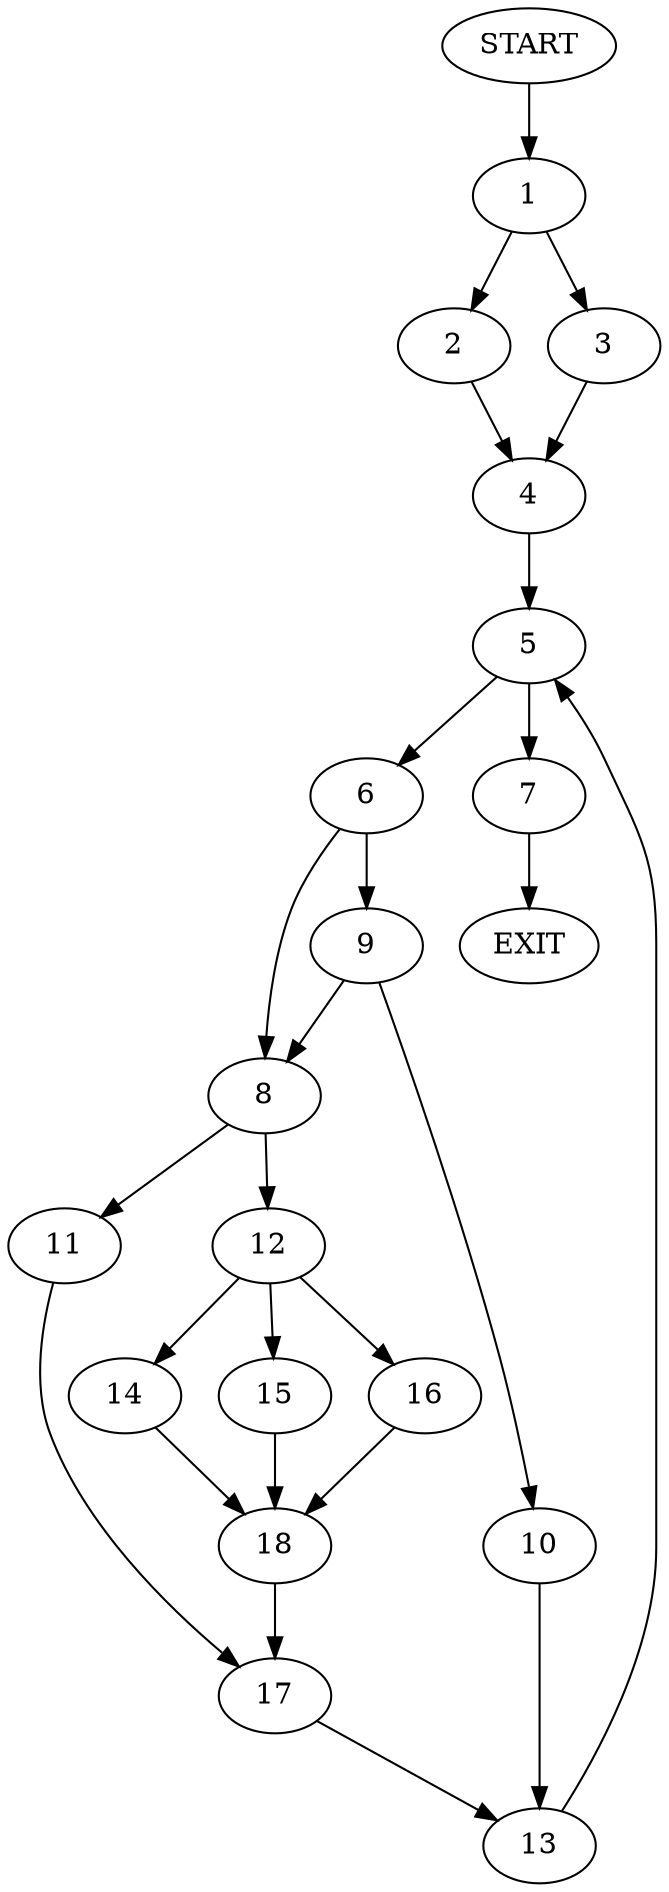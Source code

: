 digraph {
0 [label="START"]
19 [label="EXIT"]
0 -> 1
1 -> 2
1 -> 3
2 -> 4
3 -> 4
4 -> 5
5 -> 6
5 -> 7
7 -> 19
6 -> 8
6 -> 9
9 -> 8
9 -> 10
8 -> 11
8 -> 12
10 -> 13
12 -> 14
12 -> 15
12 -> 16
11 -> 17
15 -> 18
16 -> 18
14 -> 18
18 -> 17
17 -> 13
13 -> 5
}
